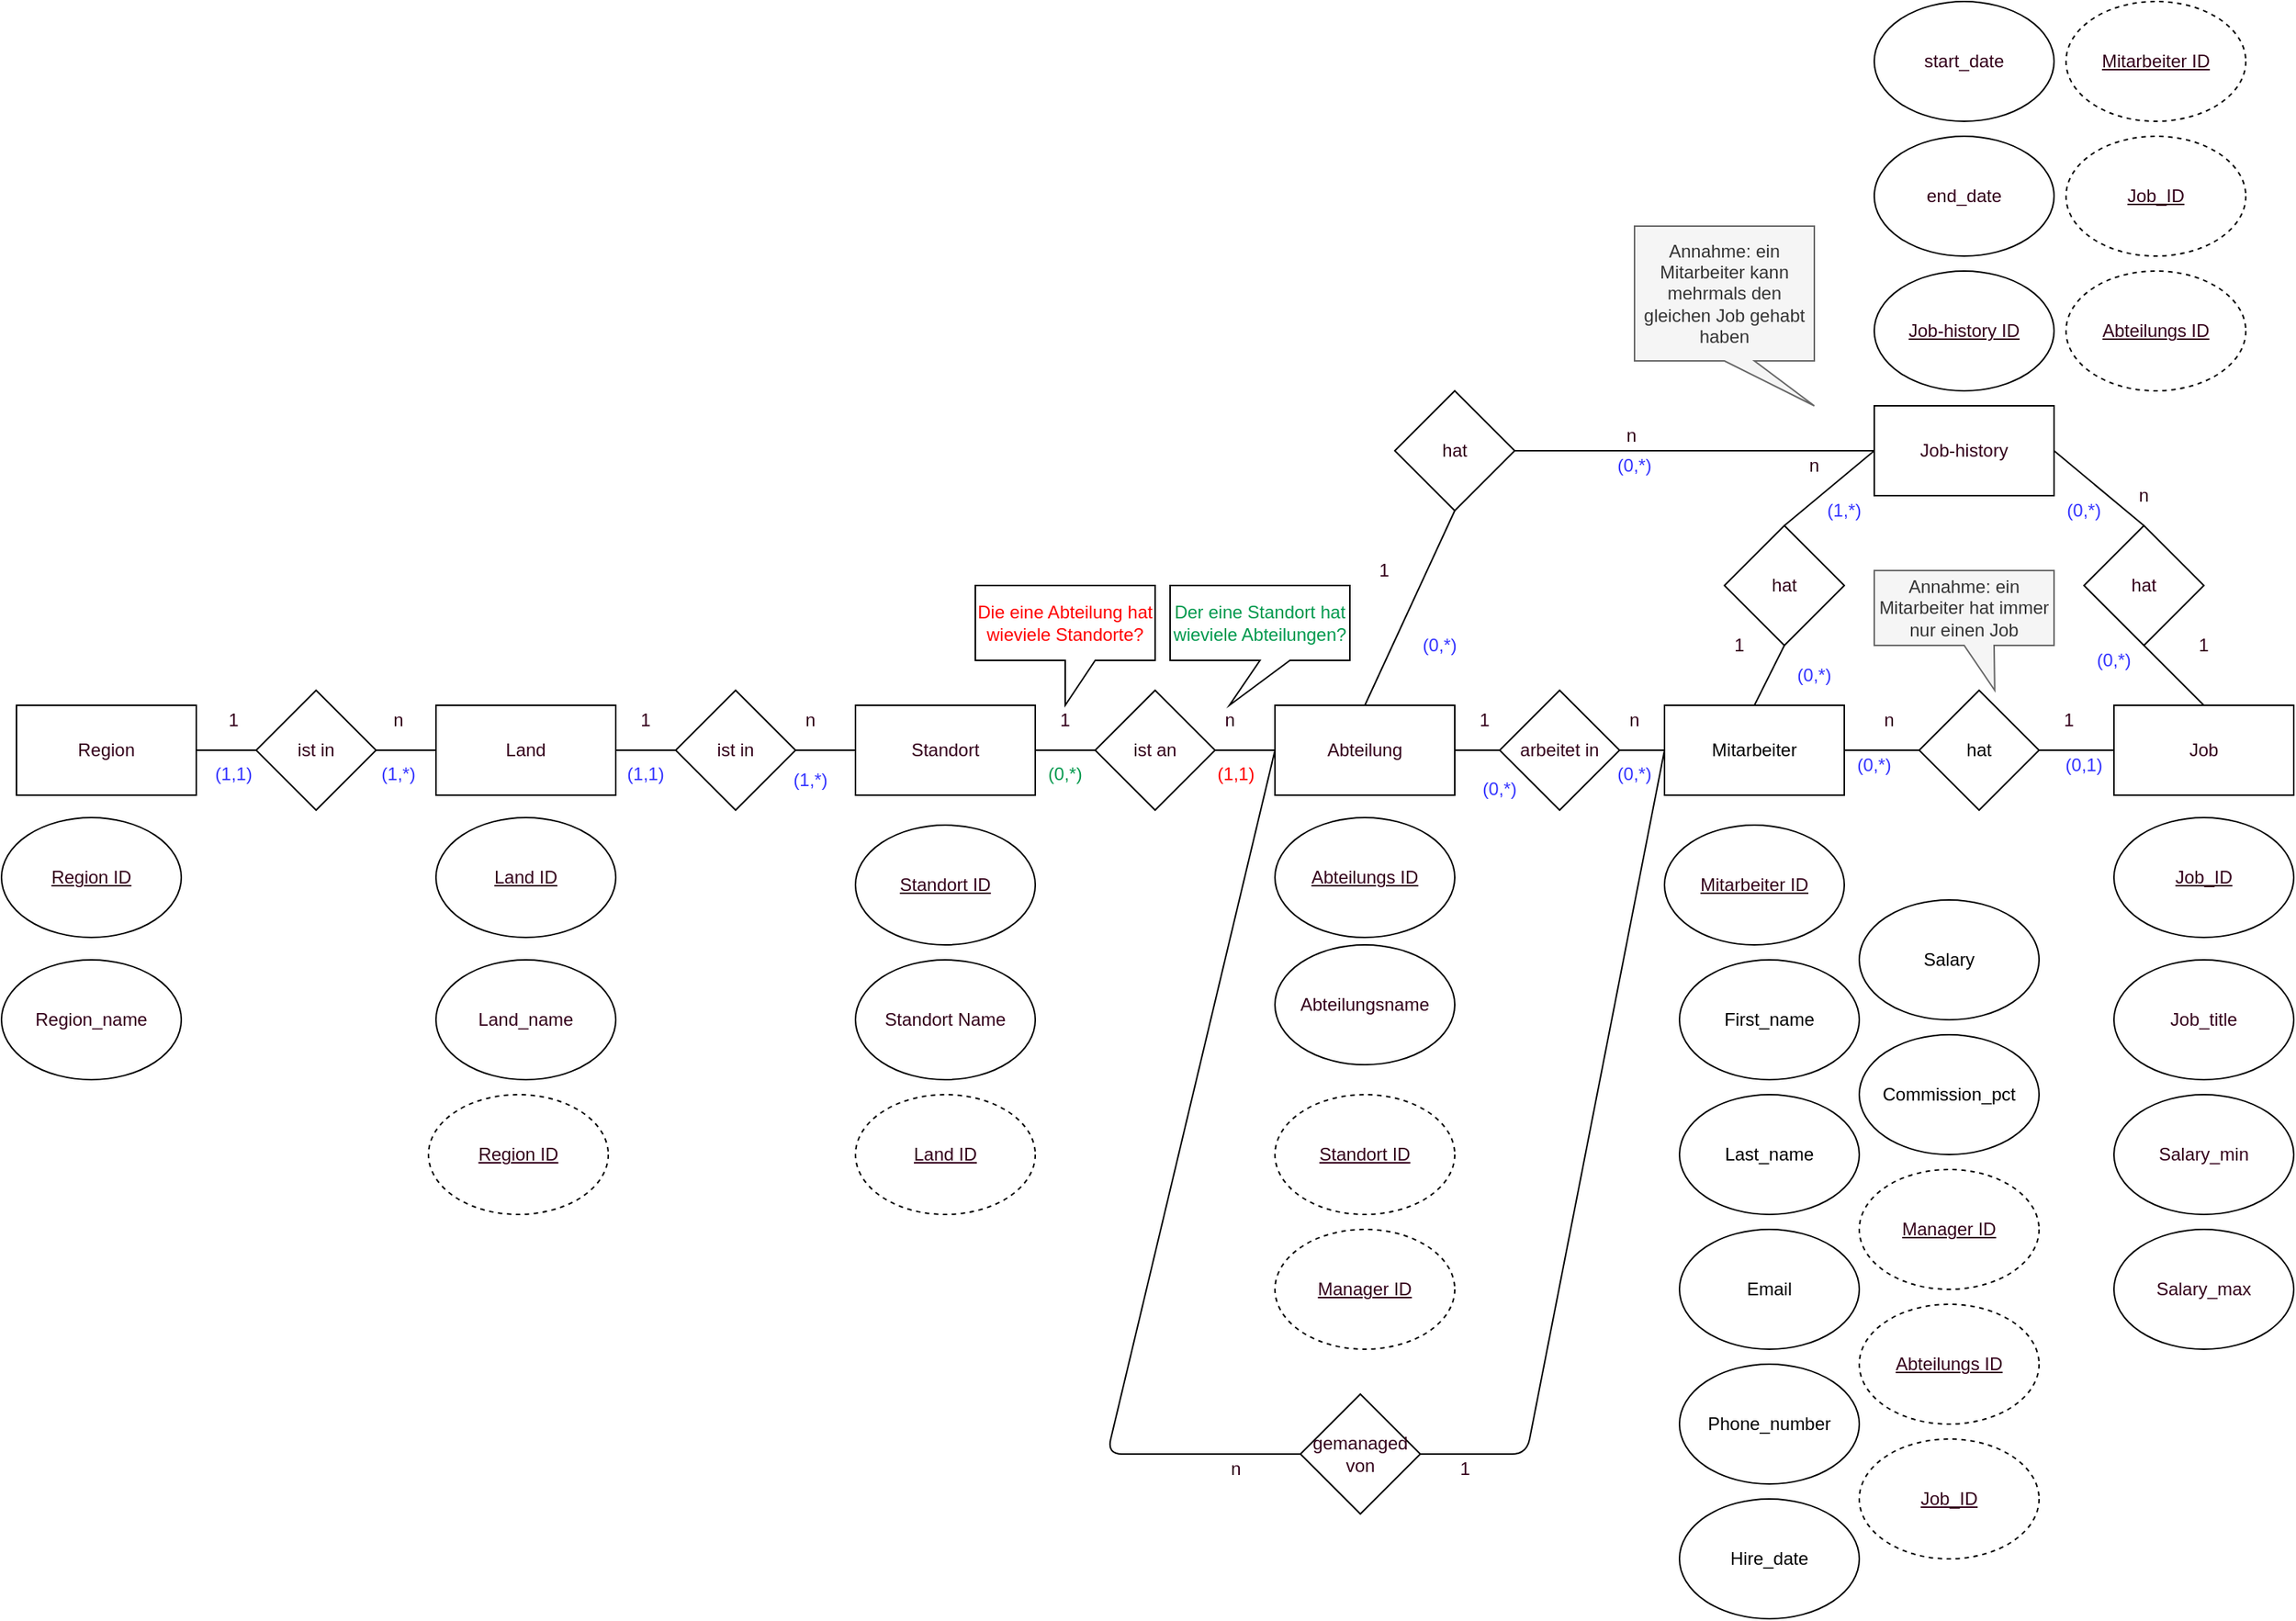<mxfile version="13.2.4" type="device"><diagram id="vfTnVjujVUrK3zRryyti" name="Page-1"><mxGraphModel dx="2062" dy="1182" grid="1" gridSize="10" guides="1" tooltips="1" connect="1" arrows="1" fold="1" page="1" pageScale="1" pageWidth="1654" pageHeight="1169" math="0" shadow="0"><root><mxCell id="0"/><mxCell id="1" parent="0"/><mxCell id="eaxZD_8a9P_v3VKEAzbc-1" value="Mitarbeiter" style="rounded=0;whiteSpace=wrap;html=1;" vertex="1" parent="1"><mxGeometry x="1172" y="490" width="120" height="60" as="geometry"/></mxCell><mxCell id="eaxZD_8a9P_v3VKEAzbc-2" value="First_name" style="ellipse;whiteSpace=wrap;html=1;" vertex="1" parent="1"><mxGeometry x="1182" y="660" width="120" height="80" as="geometry"/></mxCell><mxCell id="eaxZD_8a9P_v3VKEAzbc-3" value="Last_name" style="ellipse;whiteSpace=wrap;html=1;" vertex="1" parent="1"><mxGeometry x="1182" y="750" width="120" height="80" as="geometry"/></mxCell><mxCell id="eaxZD_8a9P_v3VKEAzbc-4" value="Email" style="ellipse;whiteSpace=wrap;html=1;" vertex="1" parent="1"><mxGeometry x="1182" y="840" width="120" height="80" as="geometry"/></mxCell><mxCell id="eaxZD_8a9P_v3VKEAzbc-5" value="Phone_number" style="ellipse;whiteSpace=wrap;html=1;" vertex="1" parent="1"><mxGeometry x="1182" y="930" width="120" height="80" as="geometry"/></mxCell><mxCell id="eaxZD_8a9P_v3VKEAzbc-6" value="Hire_date" style="ellipse;whiteSpace=wrap;html=1;" vertex="1" parent="1"><mxGeometry x="1182" y="1020" width="120" height="80" as="geometry"/></mxCell><mxCell id="eaxZD_8a9P_v3VKEAzbc-7" value="Salary" style="ellipse;whiteSpace=wrap;html=1;" vertex="1" parent="1"><mxGeometry x="1302" y="620" width="120" height="80" as="geometry"/></mxCell><mxCell id="eaxZD_8a9P_v3VKEAzbc-8" value="Commission_pct" style="ellipse;whiteSpace=wrap;html=1;" vertex="1" parent="1"><mxGeometry x="1302" y="710" width="120" height="80" as="geometry"/></mxCell><mxCell id="eaxZD_8a9P_v3VKEAzbc-10" value="hat" style="rhombus;whiteSpace=wrap;html=1;" vertex="1" parent="1"><mxGeometry x="1342" y="480" width="80" height="80" as="geometry"/></mxCell><mxCell id="eaxZD_8a9P_v3VKEAzbc-11" value="" style="endArrow=none;html=1;exitX=1;exitY=0.5;exitDx=0;exitDy=0;entryX=0;entryY=0.5;entryDx=0;entryDy=0;" edge="1" parent="1" source="eaxZD_8a9P_v3VKEAzbc-10"><mxGeometry width="50" height="50" relative="1" as="geometry"><mxPoint x="1512" y="660" as="sourcePoint"/><mxPoint x="1512" y="520" as="targetPoint"/></mxGeometry></mxCell><mxCell id="eaxZD_8a9P_v3VKEAzbc-12" value="" style="endArrow=none;html=1;exitX=1;exitY=0.5;exitDx=0;exitDy=0;entryX=0;entryY=0.5;entryDx=0;entryDy=0;" edge="1" parent="1" source="eaxZD_8a9P_v3VKEAzbc-1" target="eaxZD_8a9P_v3VKEAzbc-10"><mxGeometry width="50" height="50" relative="1" as="geometry"><mxPoint x="1452" y="680" as="sourcePoint"/><mxPoint x="1502" y="630" as="targetPoint"/></mxGeometry></mxCell><mxCell id="eaxZD_8a9P_v3VKEAzbc-18" value="&lt;font color=&quot;#33001a&quot;&gt;Abteilung&lt;/font&gt;" style="rounded=0;whiteSpace=wrap;html=1;fontColor=#3333FF;" vertex="1" parent="1"><mxGeometry x="912" y="490" width="120" height="60" as="geometry"/></mxCell><mxCell id="eaxZD_8a9P_v3VKEAzbc-19" value="Abteilungs ID" style="ellipse;whiteSpace=wrap;html=1;fontColor=#33001A;fontStyle=4" vertex="1" parent="1"><mxGeometry x="912" y="565" width="120" height="80" as="geometry"/></mxCell><mxCell id="eaxZD_8a9P_v3VKEAzbc-20" value="Abteilungsname" style="ellipse;whiteSpace=wrap;html=1;fontColor=#33001A;" vertex="1" parent="1"><mxGeometry x="912" y="650" width="120" height="80" as="geometry"/></mxCell><mxCell id="eaxZD_8a9P_v3VKEAzbc-21" value="gemanaged von" style="rhombus;whiteSpace=wrap;html=1;fontColor=#33001A;" vertex="1" parent="1"><mxGeometry x="929" y="950" width="80" height="80" as="geometry"/></mxCell><mxCell id="eaxZD_8a9P_v3VKEAzbc-24" value="Job" style="rounded=0;whiteSpace=wrap;html=1;fontColor=#33001A;" vertex="1" parent="1"><mxGeometry x="1472" y="490" width="120" height="60" as="geometry"/></mxCell><mxCell id="eaxZD_8a9P_v3VKEAzbc-25" value="Job_ID" style="ellipse;whiteSpace=wrap;html=1;fontColor=#33001A;fontStyle=4" vertex="1" parent="1"><mxGeometry x="1472" y="565" width="120" height="80" as="geometry"/></mxCell><mxCell id="eaxZD_8a9P_v3VKEAzbc-26" value="Salary_min" style="ellipse;whiteSpace=wrap;html=1;fontColor=#33001A;" vertex="1" parent="1"><mxGeometry x="1472" y="750" width="120" height="80" as="geometry"/></mxCell><mxCell id="eaxZD_8a9P_v3VKEAzbc-27" value="Salary_max" style="ellipse;whiteSpace=wrap;html=1;fontColor=#33001A;" vertex="1" parent="1"><mxGeometry x="1472" y="840" width="120" height="80" as="geometry"/></mxCell><mxCell id="eaxZD_8a9P_v3VKEAzbc-28" value="Job_title" style="ellipse;whiteSpace=wrap;html=1;fontColor=#33001A;" vertex="1" parent="1"><mxGeometry x="1472" y="660" width="120" height="80" as="geometry"/></mxCell><mxCell id="eaxZD_8a9P_v3VKEAzbc-29" value="Mitarbeiter ID" style="ellipse;whiteSpace=wrap;html=1;fontColor=#33001A;fontStyle=4" vertex="1" parent="1"><mxGeometry x="1172" y="570" width="120" height="80" as="geometry"/></mxCell><mxCell id="eaxZD_8a9P_v3VKEAzbc-30" value="n" style="text;html=1;strokeColor=none;fillColor=none;align=center;verticalAlign=middle;whiteSpace=wrap;rounded=0;fontColor=#33001A;" vertex="1" parent="1"><mxGeometry x="1302" y="490" width="40" height="20" as="geometry"/></mxCell><mxCell id="eaxZD_8a9P_v3VKEAzbc-31" value="1" style="text;html=1;strokeColor=none;fillColor=none;align=center;verticalAlign=middle;whiteSpace=wrap;rounded=0;fontColor=#33001A;" vertex="1" parent="1"><mxGeometry x="1422" y="490" width="40" height="20" as="geometry"/></mxCell><mxCell id="eaxZD_8a9P_v3VKEAzbc-32" value="start_date" style="ellipse;whiteSpace=wrap;html=1;fontColor=#33001A;" vertex="1" parent="1"><mxGeometry x="1312" y="20" width="120" height="80" as="geometry"/></mxCell><mxCell id="eaxZD_8a9P_v3VKEAzbc-33" value="end_date" style="ellipse;whiteSpace=wrap;html=1;fontColor=#33001A;" vertex="1" parent="1"><mxGeometry x="1312" y="110" width="120" height="80" as="geometry"/></mxCell><mxCell id="eaxZD_8a9P_v3VKEAzbc-34" value="arbeitet in" style="rhombus;whiteSpace=wrap;html=1;fontColor=#33001A;" vertex="1" parent="1"><mxGeometry x="1062" y="480" width="80" height="80" as="geometry"/></mxCell><mxCell id="eaxZD_8a9P_v3VKEAzbc-37" value="Standort" style="rounded=0;whiteSpace=wrap;html=1;fontColor=#33001A;" vertex="1" parent="1"><mxGeometry x="632" y="490" width="120" height="60" as="geometry"/></mxCell><mxCell id="eaxZD_8a9P_v3VKEAzbc-38" value="Standort ID" style="ellipse;whiteSpace=wrap;html=1;fontColor=#33001A;fontStyle=4" vertex="1" parent="1"><mxGeometry x="632" y="570" width="120" height="80" as="geometry"/></mxCell><mxCell id="eaxZD_8a9P_v3VKEAzbc-39" value="ist an" style="rhombus;whiteSpace=wrap;html=1;fontColor=#33001A;" vertex="1" parent="1"><mxGeometry x="792" y="480" width="80" height="80" as="geometry"/></mxCell><mxCell id="eaxZD_8a9P_v3VKEAzbc-40" value="Standort Name" style="ellipse;whiteSpace=wrap;html=1;fontColor=#33001A;" vertex="1" parent="1"><mxGeometry x="632" y="660" width="120" height="80" as="geometry"/></mxCell><mxCell id="eaxZD_8a9P_v3VKEAzbc-41" value="Land_name" style="ellipse;whiteSpace=wrap;html=1;fontColor=#33001A;" vertex="1" parent="1"><mxGeometry x="352" y="660" width="120" height="80" as="geometry"/></mxCell><mxCell id="eaxZD_8a9P_v3VKEAzbc-42" value="Region" style="rounded=0;whiteSpace=wrap;html=1;fontColor=#33001A;" vertex="1" parent="1"><mxGeometry x="72" y="490" width="120" height="60" as="geometry"/></mxCell><mxCell id="eaxZD_8a9P_v3VKEAzbc-43" value="Region ID" style="ellipse;whiteSpace=wrap;html=1;fontColor=#33001A;fontStyle=4" vertex="1" parent="1"><mxGeometry x="62" y="565" width="120" height="80" as="geometry"/></mxCell><mxCell id="eaxZD_8a9P_v3VKEAzbc-44" value="" style="endArrow=none;html=1;fontColor=#33001A;entryX=0;entryY=0.5;entryDx=0;entryDy=0;exitX=1;exitY=0.5;exitDx=0;exitDy=0;" edge="1" parent="1" source="eaxZD_8a9P_v3VKEAzbc-34" target="eaxZD_8a9P_v3VKEAzbc-1"><mxGeometry width="50" height="50" relative="1" as="geometry"><mxPoint x="1142" y="525" as="sourcePoint"/><mxPoint x="1032" y="830" as="targetPoint"/></mxGeometry></mxCell><mxCell id="eaxZD_8a9P_v3VKEAzbc-47" value="" style="endArrow=none;html=1;fontColor=#33001A;exitX=0;exitY=0.5;exitDx=0;exitDy=0;entryX=1;entryY=0.5;entryDx=0;entryDy=0;" edge="1" parent="1" source="eaxZD_8a9P_v3VKEAzbc-34" target="eaxZD_8a9P_v3VKEAzbc-18"><mxGeometry width="50" height="50" relative="1" as="geometry"><mxPoint x="1042" y="760" as="sourcePoint"/><mxPoint x="1092" y="710" as="targetPoint"/></mxGeometry></mxCell><mxCell id="eaxZD_8a9P_v3VKEAzbc-48" value="1" style="text;html=1;strokeColor=none;fillColor=none;align=center;verticalAlign=middle;whiteSpace=wrap;rounded=0;fontColor=#33001A;" vertex="1" parent="1"><mxGeometry x="1032" y="490" width="40" height="20" as="geometry"/></mxCell><mxCell id="eaxZD_8a9P_v3VKEAzbc-49" value="n" style="text;html=1;strokeColor=none;fillColor=none;align=center;verticalAlign=middle;whiteSpace=wrap;rounded=0;fontColor=#33001A;" vertex="1" parent="1"><mxGeometry x="1132" y="490" width="40" height="20" as="geometry"/></mxCell><mxCell id="eaxZD_8a9P_v3VKEAzbc-50" value="" style="endArrow=none;html=1;fontColor=#33001A;entryX=0;entryY=0.5;entryDx=0;entryDy=0;exitX=1;exitY=0.5;exitDx=0;exitDy=0;" edge="1" parent="1" source="eaxZD_8a9P_v3VKEAzbc-39" target="eaxZD_8a9P_v3VKEAzbc-18"><mxGeometry width="50" height="50" relative="1" as="geometry"><mxPoint x="732" y="770" as="sourcePoint"/><mxPoint x="782" y="720" as="targetPoint"/></mxGeometry></mxCell><mxCell id="eaxZD_8a9P_v3VKEAzbc-51" value="" style="endArrow=none;html=1;fontColor=#33001A;entryX=0;entryY=0.5;entryDx=0;entryDy=0;exitX=1;exitY=0.5;exitDx=0;exitDy=0;" edge="1" parent="1" source="eaxZD_8a9P_v3VKEAzbc-37" target="eaxZD_8a9P_v3VKEAzbc-39"><mxGeometry width="50" height="50" relative="1" as="geometry"><mxPoint x="792" y="730" as="sourcePoint"/><mxPoint x="842" y="680" as="targetPoint"/></mxGeometry></mxCell><mxCell id="eaxZD_8a9P_v3VKEAzbc-52" value="1" style="text;html=1;strokeColor=none;fillColor=none;align=center;verticalAlign=middle;whiteSpace=wrap;rounded=0;fontColor=#33001A;" vertex="1" parent="1"><mxGeometry x="752" y="490" width="40" height="20" as="geometry"/></mxCell><mxCell id="eaxZD_8a9P_v3VKEAzbc-54" value="n" style="text;html=1;strokeColor=none;fillColor=none;align=center;verticalAlign=middle;whiteSpace=wrap;rounded=0;fontColor=#33001A;" vertex="1" parent="1"><mxGeometry x="862" y="490" width="40" height="20" as="geometry"/></mxCell><mxCell id="eaxZD_8a9P_v3VKEAzbc-55" value="ist in" style="rhombus;whiteSpace=wrap;html=1;fontColor=#33001A;" vertex="1" parent="1"><mxGeometry x="512" y="480" width="80" height="80" as="geometry"/></mxCell><mxCell id="eaxZD_8a9P_v3VKEAzbc-56" value="Land" style="rounded=0;whiteSpace=wrap;html=1;fontColor=#33001A;" vertex="1" parent="1"><mxGeometry x="352" y="490" width="120" height="60" as="geometry"/></mxCell><mxCell id="eaxZD_8a9P_v3VKEAzbc-57" value="ist in" style="rhombus;whiteSpace=wrap;html=1;fontColor=#33001A;" vertex="1" parent="1"><mxGeometry x="232" y="480" width="80" height="80" as="geometry"/></mxCell><mxCell id="eaxZD_8a9P_v3VKEAzbc-58" value="Land ID" style="ellipse;whiteSpace=wrap;html=1;fontColor=#33001A;fontStyle=4" vertex="1" parent="1"><mxGeometry x="352" y="565" width="120" height="80" as="geometry"/></mxCell><mxCell id="eaxZD_8a9P_v3VKEAzbc-59" value="Region_name" style="ellipse;whiteSpace=wrap;html=1;fontColor=#33001A;" vertex="1" parent="1"><mxGeometry x="62" y="660" width="120" height="80" as="geometry"/></mxCell><mxCell id="eaxZD_8a9P_v3VKEAzbc-60" value="1" style="text;html=1;strokeColor=none;fillColor=none;align=center;verticalAlign=middle;whiteSpace=wrap;rounded=0;fontColor=#33001A;" vertex="1" parent="1"><mxGeometry x="472" y="490" width="40" height="20" as="geometry"/></mxCell><mxCell id="eaxZD_8a9P_v3VKEAzbc-61" value="n" style="text;html=1;strokeColor=none;fillColor=none;align=center;verticalAlign=middle;whiteSpace=wrap;rounded=0;fontColor=#33001A;" vertex="1" parent="1"><mxGeometry x="582" y="490" width="40" height="20" as="geometry"/></mxCell><mxCell id="eaxZD_8a9P_v3VKEAzbc-62" value="" style="endArrow=none;html=1;fontColor=#33001A;entryX=0;entryY=0.5;entryDx=0;entryDy=0;exitX=1;exitY=0.5;exitDx=0;exitDy=0;" edge="1" parent="1" source="eaxZD_8a9P_v3VKEAzbc-55" target="eaxZD_8a9P_v3VKEAzbc-37"><mxGeometry width="50" height="50" relative="1" as="geometry"><mxPoint x="522" y="720" as="sourcePoint"/><mxPoint x="572" y="670" as="targetPoint"/></mxGeometry></mxCell><mxCell id="eaxZD_8a9P_v3VKEAzbc-63" value="" style="endArrow=none;html=1;fontColor=#33001A;exitX=1;exitY=0.5;exitDx=0;exitDy=0;entryX=0;entryY=0.5;entryDx=0;entryDy=0;" edge="1" parent="1" source="eaxZD_8a9P_v3VKEAzbc-56" target="eaxZD_8a9P_v3VKEAzbc-55"><mxGeometry width="50" height="50" relative="1" as="geometry"><mxPoint x="792" y="910" as="sourcePoint"/><mxPoint x="842" y="860" as="targetPoint"/></mxGeometry></mxCell><mxCell id="eaxZD_8a9P_v3VKEAzbc-64" value="" style="endArrow=none;html=1;fontColor=#33001A;exitX=1;exitY=0.5;exitDx=0;exitDy=0;entryX=0;entryY=0.5;entryDx=0;entryDy=0;" edge="1" parent="1" source="eaxZD_8a9P_v3VKEAzbc-42" target="eaxZD_8a9P_v3VKEAzbc-57"><mxGeometry width="50" height="50" relative="1" as="geometry"><mxPoint x="372" y="920" as="sourcePoint"/><mxPoint x="422" y="870" as="targetPoint"/></mxGeometry></mxCell><mxCell id="eaxZD_8a9P_v3VKEAzbc-65" value="" style="endArrow=none;html=1;fontColor=#33001A;exitX=1;exitY=0.5;exitDx=0;exitDy=0;entryX=0;entryY=0.5;entryDx=0;entryDy=0;" edge="1" parent="1" source="eaxZD_8a9P_v3VKEAzbc-57" target="eaxZD_8a9P_v3VKEAzbc-56"><mxGeometry width="50" height="50" relative="1" as="geometry"><mxPoint x="292" y="900" as="sourcePoint"/><mxPoint x="342" y="850" as="targetPoint"/></mxGeometry></mxCell><mxCell id="eaxZD_8a9P_v3VKEAzbc-66" value="1" style="text;html=1;strokeColor=none;fillColor=none;align=center;verticalAlign=middle;whiteSpace=wrap;rounded=0;fontColor=#33001A;" vertex="1" parent="1"><mxGeometry x="197" y="490" width="40" height="20" as="geometry"/></mxCell><mxCell id="eaxZD_8a9P_v3VKEAzbc-67" value="n" style="text;html=1;strokeColor=none;fillColor=none;align=center;verticalAlign=middle;whiteSpace=wrap;rounded=0;fontColor=#33001A;" vertex="1" parent="1"><mxGeometry x="307" y="490" width="40" height="20" as="geometry"/></mxCell><mxCell id="eaxZD_8a9P_v3VKEAzbc-68" value="" style="endArrow=none;html=1;fontColor=#33001A;exitX=0;exitY=0.5;exitDx=0;exitDy=0;" edge="1" parent="1" source="eaxZD_8a9P_v3VKEAzbc-21"><mxGeometry width="50" height="50" relative="1" as="geometry"><mxPoint x="832" y="850" as="sourcePoint"/><mxPoint x="912" y="520" as="targetPoint"/><Array as="points"><mxPoint x="800" y="990"/></Array></mxGeometry></mxCell><mxCell id="eaxZD_8a9P_v3VKEAzbc-69" value="" style="endArrow=none;html=1;fontColor=#33001A;exitX=1;exitY=0.5;exitDx=0;exitDy=0;entryX=0;entryY=0.5;entryDx=0;entryDy=0;" edge="1" parent="1" source="eaxZD_8a9P_v3VKEAzbc-21" target="eaxZD_8a9P_v3VKEAzbc-1"><mxGeometry width="50" height="50" relative="1" as="geometry"><mxPoint x="1002" y="940" as="sourcePoint"/><mxPoint x="962" y="840" as="targetPoint"/><Array as="points"><mxPoint x="1080" y="990"/></Array></mxGeometry></mxCell><mxCell id="eaxZD_8a9P_v3VKEAzbc-79" value="1" style="text;html=1;strokeColor=none;fillColor=none;align=center;verticalAlign=middle;whiteSpace=wrap;rounded=0;fontColor=#33001A;" vertex="1" parent="1"><mxGeometry x="1019" y="990" width="40" height="20" as="geometry"/></mxCell><mxCell id="eaxZD_8a9P_v3VKEAzbc-80" value="n" style="text;html=1;strokeColor=none;fillColor=none;align=center;verticalAlign=middle;whiteSpace=wrap;rounded=0;fontColor=#33001A;" vertex="1" parent="1"><mxGeometry x="866" y="990" width="40" height="20" as="geometry"/></mxCell><mxCell id="eaxZD_8a9P_v3VKEAzbc-81" value="(1,1)" style="text;html=1;strokeColor=none;fillColor=none;align=center;verticalAlign=middle;whiteSpace=wrap;rounded=0;fontColor=#3333FF;" vertex="1" parent="1"><mxGeometry x="197" y="526" width="40" height="20" as="geometry"/></mxCell><mxCell id="eaxZD_8a9P_v3VKEAzbc-82" value="(1,*)" style="text;html=1;strokeColor=none;fillColor=none;align=center;verticalAlign=middle;whiteSpace=wrap;rounded=0;fontColor=#3333FF;" vertex="1" parent="1"><mxGeometry x="307" y="526" width="40" height="20" as="geometry"/></mxCell><mxCell id="eaxZD_8a9P_v3VKEAzbc-83" value="(1,1)" style="text;html=1;strokeColor=none;fillColor=none;align=center;verticalAlign=middle;whiteSpace=wrap;rounded=0;fontColor=#3333FF;" vertex="1" parent="1"><mxGeometry x="472" y="526" width="40" height="20" as="geometry"/></mxCell><mxCell id="eaxZD_8a9P_v3VKEAzbc-84" value="(1,*)" style="text;html=1;strokeColor=none;fillColor=none;align=center;verticalAlign=middle;whiteSpace=wrap;rounded=0;fontColor=#3333FF;" vertex="1" parent="1"><mxGeometry x="582" y="530" width="40" height="20" as="geometry"/></mxCell><mxCell id="eaxZD_8a9P_v3VKEAzbc-85" value="(0,*)" style="text;html=1;strokeColor=none;fillColor=none;align=center;verticalAlign=middle;whiteSpace=wrap;rounded=0;fontColor=#00994D;" vertex="1" parent="1"><mxGeometry x="752" y="526" width="40" height="20" as="geometry"/></mxCell><mxCell id="eaxZD_8a9P_v3VKEAzbc-86" value="(1,1)" style="text;html=1;strokeColor=none;fillColor=none;align=center;verticalAlign=middle;whiteSpace=wrap;rounded=0;fontColor=#FF0000;" vertex="1" parent="1"><mxGeometry x="866" y="526" width="40" height="20" as="geometry"/></mxCell><mxCell id="eaxZD_8a9P_v3VKEAzbc-88" value="Die eine Abteilung hat wieviele Standorte?" style="shape=callout;whiteSpace=wrap;html=1;perimeter=calloutPerimeter;fontColor=#FF0000;" vertex="1" parent="1"><mxGeometry x="712" y="410" width="120" height="80" as="geometry"/></mxCell><mxCell id="eaxZD_8a9P_v3VKEAzbc-89" value="Der eine Standort hat wieviele Abteilungen?" style="shape=callout;whiteSpace=wrap;html=1;perimeter=calloutPerimeter;fontColor=#00994D;position2=0.33;" vertex="1" parent="1"><mxGeometry x="842" y="410" width="120" height="80" as="geometry"/></mxCell><mxCell id="eaxZD_8a9P_v3VKEAzbc-90" value="Job-history" style="rounded=0;whiteSpace=wrap;html=1;fontColor=#33001A;" vertex="1" parent="1"><mxGeometry x="1312" y="290" width="120" height="60" as="geometry"/></mxCell><mxCell id="eaxZD_8a9P_v3VKEAzbc-91" value="hat" style="rhombus;whiteSpace=wrap;html=1;fontColor=#33001A;" vertex="1" parent="1"><mxGeometry x="1212" y="370" width="80" height="80" as="geometry"/></mxCell><mxCell id="eaxZD_8a9P_v3VKEAzbc-92" value="hat" style="rhombus;whiteSpace=wrap;html=1;fontColor=#33001A;" vertex="1" parent="1"><mxGeometry x="1452" y="370" width="80" height="80" as="geometry"/></mxCell><mxCell id="eaxZD_8a9P_v3VKEAzbc-93" value="" style="endArrow=none;html=1;fontColor=#33001A;exitX=0.5;exitY=0;exitDx=0;exitDy=0;entryX=0.5;entryY=1;entryDx=0;entryDy=0;" edge="1" parent="1" source="eaxZD_8a9P_v3VKEAzbc-1" target="eaxZD_8a9P_v3VKEAzbc-91"><mxGeometry width="50" height="50" relative="1" as="geometry"><mxPoint x="1132" y="310" as="sourcePoint"/><mxPoint x="1182" y="260" as="targetPoint"/></mxGeometry></mxCell><mxCell id="eaxZD_8a9P_v3VKEAzbc-94" value="" style="endArrow=none;html=1;fontColor=#33001A;exitX=0.5;exitY=0;exitDx=0;exitDy=0;entryX=0.5;entryY=1;entryDx=0;entryDy=0;" edge="1" parent="1" source="eaxZD_8a9P_v3VKEAzbc-24" target="eaxZD_8a9P_v3VKEAzbc-92"><mxGeometry width="50" height="50" relative="1" as="geometry"><mxPoint x="1522" y="360" as="sourcePoint"/><mxPoint x="1572" y="310" as="targetPoint"/></mxGeometry></mxCell><mxCell id="eaxZD_8a9P_v3VKEAzbc-96" value="Job-history ID" style="ellipse;whiteSpace=wrap;html=1;fontColor=#33001A;fontStyle=4" vertex="1" parent="1"><mxGeometry x="1312" y="200" width="120" height="80" as="geometry"/></mxCell><mxCell id="eaxZD_8a9P_v3VKEAzbc-97" value="" style="endArrow=none;html=1;fontColor=#33001A;exitX=0.5;exitY=0;exitDx=0;exitDy=0;entryX=1;entryY=0.5;entryDx=0;entryDy=0;" edge="1" parent="1" source="eaxZD_8a9P_v3VKEAzbc-92" target="eaxZD_8a9P_v3VKEAzbc-90"><mxGeometry width="50" height="50" relative="1" as="geometry"><mxPoint x="1522" y="300" as="sourcePoint"/><mxPoint x="1572" y="250" as="targetPoint"/></mxGeometry></mxCell><mxCell id="eaxZD_8a9P_v3VKEAzbc-98" value="" style="endArrow=none;html=1;fontColor=#33001A;exitX=0.5;exitY=0;exitDx=0;exitDy=0;entryX=0;entryY=0.5;entryDx=0;entryDy=0;" edge="1" parent="1" source="eaxZD_8a9P_v3VKEAzbc-91" target="eaxZD_8a9P_v3VKEAzbc-90"><mxGeometry width="50" height="50" relative="1" as="geometry"><mxPoint x="1152" y="240" as="sourcePoint"/><mxPoint x="1202" y="190" as="targetPoint"/></mxGeometry></mxCell><mxCell id="eaxZD_8a9P_v3VKEAzbc-99" value="1" style="text;html=1;strokeColor=none;fillColor=none;align=center;verticalAlign=middle;whiteSpace=wrap;rounded=0;fontColor=#33001A;" vertex="1" parent="1"><mxGeometry x="1512" y="440" width="40" height="20" as="geometry"/></mxCell><mxCell id="eaxZD_8a9P_v3VKEAzbc-100" value="n" style="text;html=1;strokeColor=none;fillColor=none;align=center;verticalAlign=middle;whiteSpace=wrap;rounded=0;fontColor=#33001A;" vertex="1" parent="1"><mxGeometry x="1472" y="340" width="40" height="20" as="geometry"/></mxCell><mxCell id="eaxZD_8a9P_v3VKEAzbc-101" value="n" style="text;html=1;strokeColor=none;fillColor=none;align=center;verticalAlign=middle;whiteSpace=wrap;rounded=0;fontColor=#33001A;" vertex="1" parent="1"><mxGeometry x="1252" y="320" width="40" height="20" as="geometry"/></mxCell><mxCell id="eaxZD_8a9P_v3VKEAzbc-102" value="1" style="text;html=1;strokeColor=none;fillColor=none;align=center;verticalAlign=middle;whiteSpace=wrap;rounded=0;fontColor=#33001A;" vertex="1" parent="1"><mxGeometry x="1202" y="440" width="40" height="20" as="geometry"/></mxCell><mxCell id="eaxZD_8a9P_v3VKEAzbc-103" value="(0,*)" style="text;html=1;strokeColor=none;fillColor=none;align=center;verticalAlign=middle;whiteSpace=wrap;rounded=0;fontColor=#3333FF;" vertex="1" parent="1"><mxGeometry x="1002" y="440" width="40" height="20" as="geometry"/></mxCell><mxCell id="eaxZD_8a9P_v3VKEAzbc-104" value="(0,*)" style="text;html=1;strokeColor=none;fillColor=none;align=center;verticalAlign=middle;whiteSpace=wrap;rounded=0;fontColor=#3333FF;" vertex="1" parent="1"><mxGeometry x="1132" y="526" width="40" height="20" as="geometry"/></mxCell><mxCell id="eaxZD_8a9P_v3VKEAzbc-106" value="(0,*)" style="text;html=1;strokeColor=none;fillColor=none;align=center;verticalAlign=middle;whiteSpace=wrap;rounded=0;fontColor=#3333FF;" vertex="1" parent="1"><mxGeometry x="1292" y="520" width="40" height="20" as="geometry"/></mxCell><mxCell id="eaxZD_8a9P_v3VKEAzbc-107" value="(0,1)" style="text;html=1;strokeColor=none;fillColor=none;align=center;verticalAlign=middle;whiteSpace=wrap;rounded=0;fontColor=#3333FF;" vertex="1" parent="1"><mxGeometry x="1432" y="520" width="40" height="20" as="geometry"/></mxCell><mxCell id="eaxZD_8a9P_v3VKEAzbc-110" value="Annahme: ein Mitarbeiter hat immer nur einen Job" style="shape=callout;whiteSpace=wrap;html=1;perimeter=calloutPerimeter;fontColor=#333333;position2=0.67;fillColor=#f5f5f5;strokeColor=#666666;" vertex="1" parent="1"><mxGeometry x="1312" y="400" width="120" height="80" as="geometry"/></mxCell><mxCell id="eaxZD_8a9P_v3VKEAzbc-112" value="(1,*)" style="text;html=1;strokeColor=none;fillColor=none;align=center;verticalAlign=middle;whiteSpace=wrap;rounded=0;fontColor=#3333FF;" vertex="1" parent="1"><mxGeometry x="1272" y="350" width="40" height="20" as="geometry"/></mxCell><mxCell id="eaxZD_8a9P_v3VKEAzbc-114" value="(0,*)" style="text;html=1;strokeColor=none;fillColor=none;align=center;verticalAlign=middle;whiteSpace=wrap;rounded=0;fontColor=#3333FF;" vertex="1" parent="1"><mxGeometry x="1252" y="460" width="40" height="20" as="geometry"/></mxCell><mxCell id="eaxZD_8a9P_v3VKEAzbc-115" value="(0,*)" style="text;html=1;strokeColor=none;fillColor=none;align=center;verticalAlign=middle;whiteSpace=wrap;rounded=0;fontColor=#3333FF;" vertex="1" parent="1"><mxGeometry x="1452" y="450" width="40" height="20" as="geometry"/></mxCell><mxCell id="eaxZD_8a9P_v3VKEAzbc-117" value="(0,*)" style="text;html=1;strokeColor=none;fillColor=none;align=center;verticalAlign=middle;whiteSpace=wrap;rounded=0;fontColor=#3333FF;" vertex="1" parent="1"><mxGeometry x="1432" y="350" width="40" height="20" as="geometry"/></mxCell><mxCell id="eaxZD_8a9P_v3VKEAzbc-119" value="Annahme: ein Mitarbeiter kann mehrmals den gleichen Job gehabt haben" style="shape=callout;whiteSpace=wrap;html=1;perimeter=calloutPerimeter;fontColor=#333333;position2=1;fillColor=#f5f5f5;strokeColor=#666666;" vertex="1" parent="1"><mxGeometry x="1152" y="170" width="120" height="120" as="geometry"/></mxCell><mxCell id="eaxZD_8a9P_v3VKEAzbc-120" value="hat" style="rhombus;whiteSpace=wrap;html=1;fontColor=#33001A;" vertex="1" parent="1"><mxGeometry x="992" y="280" width="80" height="80" as="geometry"/></mxCell><mxCell id="eaxZD_8a9P_v3VKEAzbc-121" value="" style="endArrow=none;html=1;fontColor=#33001A;entryX=0;entryY=0.5;entryDx=0;entryDy=0;exitX=1;exitY=0.5;exitDx=0;exitDy=0;" edge="1" parent="1" source="eaxZD_8a9P_v3VKEAzbc-120" target="eaxZD_8a9P_v3VKEAzbc-90"><mxGeometry width="50" height="50" relative="1" as="geometry"><mxPoint x="930" y="270" as="sourcePoint"/><mxPoint x="980" y="220" as="targetPoint"/></mxGeometry></mxCell><mxCell id="eaxZD_8a9P_v3VKEAzbc-122" value="" style="endArrow=none;html=1;fontColor=#33001A;exitX=0.5;exitY=0;exitDx=0;exitDy=0;entryX=0.5;entryY=1;entryDx=0;entryDy=0;" edge="1" parent="1" source="eaxZD_8a9P_v3VKEAzbc-18" target="eaxZD_8a9P_v3VKEAzbc-120"><mxGeometry width="50" height="50" relative="1" as="geometry"><mxPoint x="1130" y="400" as="sourcePoint"/><mxPoint x="1180" y="350" as="targetPoint"/></mxGeometry></mxCell><mxCell id="eaxZD_8a9P_v3VKEAzbc-123" value="n" style="text;html=1;strokeColor=none;fillColor=none;align=center;verticalAlign=middle;whiteSpace=wrap;rounded=0;fontColor=#33001A;" vertex="1" parent="1"><mxGeometry x="1130" y="300" width="40" height="20" as="geometry"/></mxCell><mxCell id="eaxZD_8a9P_v3VKEAzbc-124" value="1" style="text;html=1;strokeColor=none;fillColor=none;align=center;verticalAlign=middle;whiteSpace=wrap;rounded=0;fontColor=#33001A;" vertex="1" parent="1"><mxGeometry x="965" y="390" width="40" height="20" as="geometry"/></mxCell><mxCell id="eaxZD_8a9P_v3VKEAzbc-126" value="(0,*)" style="text;html=1;strokeColor=none;fillColor=none;align=center;verticalAlign=middle;whiteSpace=wrap;rounded=0;fontColor=#3333FF;" vertex="1" parent="1"><mxGeometry x="1042" y="536" width="40" height="20" as="geometry"/></mxCell><mxCell id="eaxZD_8a9P_v3VKEAzbc-128" value="(0,*)" style="text;html=1;strokeColor=none;fillColor=none;align=center;verticalAlign=middle;whiteSpace=wrap;rounded=0;fontColor=#3333FF;" vertex="1" parent="1"><mxGeometry x="1132" y="320" width="40" height="20" as="geometry"/></mxCell><mxCell id="eaxZD_8a9P_v3VKEAzbc-129" value="Standort ID" style="ellipse;whiteSpace=wrap;html=1;fontColor=#33001A;fontStyle=4;dashed=1;" vertex="1" parent="1"><mxGeometry x="912" y="750" width="120" height="80" as="geometry"/></mxCell><mxCell id="eaxZD_8a9P_v3VKEAzbc-130" value="Manager ID" style="ellipse;whiteSpace=wrap;html=1;dashed=1;fontColor=#33001A;fontStyle=4" vertex="1" parent="1"><mxGeometry x="1302" y="800" width="120" height="80" as="geometry"/></mxCell><mxCell id="eaxZD_8a9P_v3VKEAzbc-131" value="Abteilungs ID" style="ellipse;whiteSpace=wrap;html=1;fontColor=#33001A;fontStyle=4;dashed=1;" vertex="1" parent="1"><mxGeometry x="1302" y="890" width="120" height="80" as="geometry"/></mxCell><mxCell id="eaxZD_8a9P_v3VKEAzbc-132" value="Job_ID" style="ellipse;whiteSpace=wrap;html=1;fontColor=#33001A;fontStyle=4;dashed=1;" vertex="1" parent="1"><mxGeometry x="1302" y="980" width="120" height="80" as="geometry"/></mxCell><mxCell id="eaxZD_8a9P_v3VKEAzbc-133" value="Manager ID" style="ellipse;whiteSpace=wrap;html=1;dashed=1;fontColor=#33001A;fontStyle=4" vertex="1" parent="1"><mxGeometry x="912" y="840" width="120" height="80" as="geometry"/></mxCell><mxCell id="eaxZD_8a9P_v3VKEAzbc-134" value="Land ID" style="ellipse;whiteSpace=wrap;html=1;fontColor=#33001A;fontStyle=4;dashed=1;" vertex="1" parent="1"><mxGeometry x="632" y="750" width="120" height="80" as="geometry"/></mxCell><mxCell id="eaxZD_8a9P_v3VKEAzbc-135" value="Region ID" style="ellipse;whiteSpace=wrap;html=1;fontColor=#33001A;fontStyle=4;dashed=1;" vertex="1" parent="1"><mxGeometry x="347" y="750" width="120" height="80" as="geometry"/></mxCell><mxCell id="eaxZD_8a9P_v3VKEAzbc-136" value="Mitarbeiter ID" style="ellipse;whiteSpace=wrap;html=1;fontColor=#33001A;fontStyle=4;dashed=1;" vertex="1" parent="1"><mxGeometry x="1440" y="20" width="120" height="80" as="geometry"/></mxCell><mxCell id="eaxZD_8a9P_v3VKEAzbc-137" value="Job_ID" style="ellipse;whiteSpace=wrap;html=1;fontColor=#33001A;fontStyle=4;dashed=1;" vertex="1" parent="1"><mxGeometry x="1440" y="110" width="120" height="80" as="geometry"/></mxCell><mxCell id="eaxZD_8a9P_v3VKEAzbc-138" value="Abteilungs ID" style="ellipse;whiteSpace=wrap;html=1;fontColor=#33001A;fontStyle=4;dashed=1;" vertex="1" parent="1"><mxGeometry x="1440" y="200" width="120" height="80" as="geometry"/></mxCell></root></mxGraphModel></diagram></mxfile>
